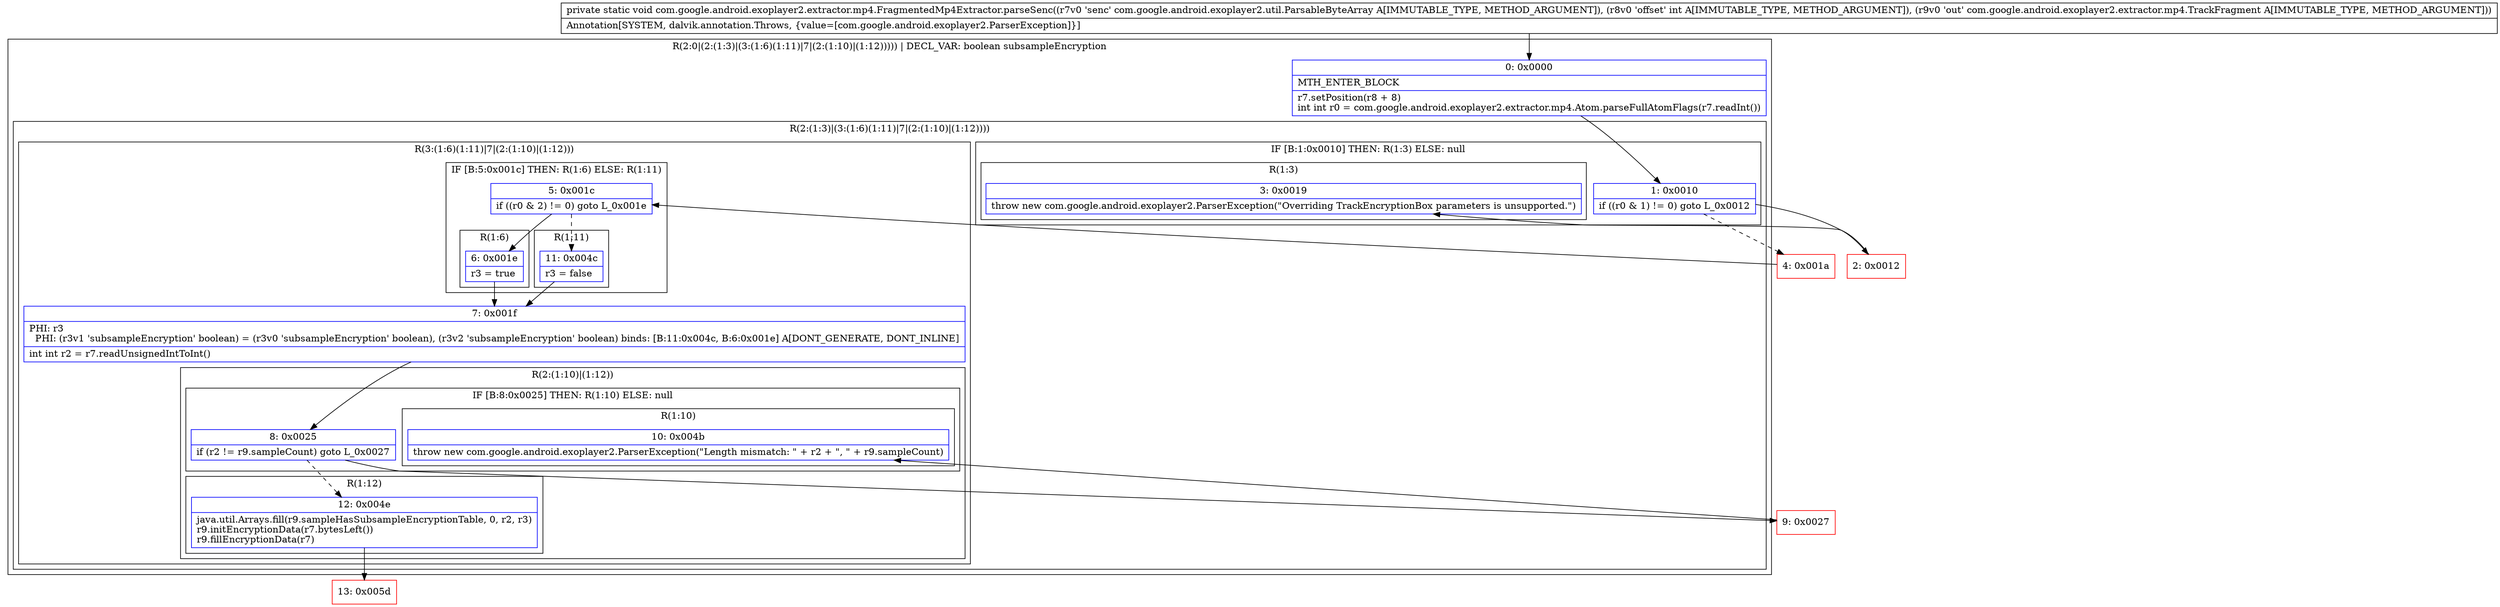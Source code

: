 digraph "CFG forcom.google.android.exoplayer2.extractor.mp4.FragmentedMp4Extractor.parseSenc(Lcom\/google\/android\/exoplayer2\/util\/ParsableByteArray;ILcom\/google\/android\/exoplayer2\/extractor\/mp4\/TrackFragment;)V" {
subgraph cluster_Region_933698673 {
label = "R(2:0|(2:(1:3)|(3:(1:6)(1:11)|7|(2:(1:10)|(1:12))))) | DECL_VAR: boolean subsampleEncryption\l";
node [shape=record,color=blue];
Node_0 [shape=record,label="{0\:\ 0x0000|MTH_ENTER_BLOCK\l|r7.setPosition(r8 + 8)\lint int r0 = com.google.android.exoplayer2.extractor.mp4.Atom.parseFullAtomFlags(r7.readInt())\l}"];
subgraph cluster_Region_1496590044 {
label = "R(2:(1:3)|(3:(1:6)(1:11)|7|(2:(1:10)|(1:12))))";
node [shape=record,color=blue];
subgraph cluster_IfRegion_1224956661 {
label = "IF [B:1:0x0010] THEN: R(1:3) ELSE: null";
node [shape=record,color=blue];
Node_1 [shape=record,label="{1\:\ 0x0010|if ((r0 & 1) != 0) goto L_0x0012\l}"];
subgraph cluster_Region_1128200703 {
label = "R(1:3)";
node [shape=record,color=blue];
Node_3 [shape=record,label="{3\:\ 0x0019|throw new com.google.android.exoplayer2.ParserException(\"Overriding TrackEncryptionBox parameters is unsupported.\")\l}"];
}
}
subgraph cluster_Region_1768840906 {
label = "R(3:(1:6)(1:11)|7|(2:(1:10)|(1:12)))";
node [shape=record,color=blue];
subgraph cluster_IfRegion_1150854315 {
label = "IF [B:5:0x001c] THEN: R(1:6) ELSE: R(1:11)";
node [shape=record,color=blue];
Node_5 [shape=record,label="{5\:\ 0x001c|if ((r0 & 2) != 0) goto L_0x001e\l}"];
subgraph cluster_Region_988376976 {
label = "R(1:6)";
node [shape=record,color=blue];
Node_6 [shape=record,label="{6\:\ 0x001e|r3 = true\l}"];
}
subgraph cluster_Region_899852737 {
label = "R(1:11)";
node [shape=record,color=blue];
Node_11 [shape=record,label="{11\:\ 0x004c|r3 = false\l}"];
}
}
Node_7 [shape=record,label="{7\:\ 0x001f|PHI: r3 \l  PHI: (r3v1 'subsampleEncryption' boolean) = (r3v0 'subsampleEncryption' boolean), (r3v2 'subsampleEncryption' boolean) binds: [B:11:0x004c, B:6:0x001e] A[DONT_GENERATE, DONT_INLINE]\l|int int r2 = r7.readUnsignedIntToInt()\l}"];
subgraph cluster_Region_1428318319 {
label = "R(2:(1:10)|(1:12))";
node [shape=record,color=blue];
subgraph cluster_IfRegion_1750205104 {
label = "IF [B:8:0x0025] THEN: R(1:10) ELSE: null";
node [shape=record,color=blue];
Node_8 [shape=record,label="{8\:\ 0x0025|if (r2 != r9.sampleCount) goto L_0x0027\l}"];
subgraph cluster_Region_1209942746 {
label = "R(1:10)";
node [shape=record,color=blue];
Node_10 [shape=record,label="{10\:\ 0x004b|throw new com.google.android.exoplayer2.ParserException(\"Length mismatch: \" + r2 + \", \" + r9.sampleCount)\l}"];
}
}
subgraph cluster_Region_964305318 {
label = "R(1:12)";
node [shape=record,color=blue];
Node_12 [shape=record,label="{12\:\ 0x004e|java.util.Arrays.fill(r9.sampleHasSubsampleEncryptionTable, 0, r2, r3)\lr9.initEncryptionData(r7.bytesLeft())\lr9.fillEncryptionData(r7)\l}"];
}
}
}
}
}
Node_2 [shape=record,color=red,label="{2\:\ 0x0012}"];
Node_4 [shape=record,color=red,label="{4\:\ 0x001a}"];
Node_9 [shape=record,color=red,label="{9\:\ 0x0027}"];
Node_13 [shape=record,color=red,label="{13\:\ 0x005d}"];
MethodNode[shape=record,label="{private static void com.google.android.exoplayer2.extractor.mp4.FragmentedMp4Extractor.parseSenc((r7v0 'senc' com.google.android.exoplayer2.util.ParsableByteArray A[IMMUTABLE_TYPE, METHOD_ARGUMENT]), (r8v0 'offset' int A[IMMUTABLE_TYPE, METHOD_ARGUMENT]), (r9v0 'out' com.google.android.exoplayer2.extractor.mp4.TrackFragment A[IMMUTABLE_TYPE, METHOD_ARGUMENT]))  | Annotation[SYSTEM, dalvik.annotation.Throws, \{value=[com.google.android.exoplayer2.ParserException]\}]\l}"];
MethodNode -> Node_0;
Node_0 -> Node_1;
Node_1 -> Node_2;
Node_1 -> Node_4[style=dashed];
Node_5 -> Node_6;
Node_5 -> Node_11[style=dashed];
Node_6 -> Node_7;
Node_11 -> Node_7;
Node_7 -> Node_8;
Node_8 -> Node_9;
Node_8 -> Node_12[style=dashed];
Node_12 -> Node_13;
Node_2 -> Node_3;
Node_4 -> Node_5;
Node_9 -> Node_10;
}

